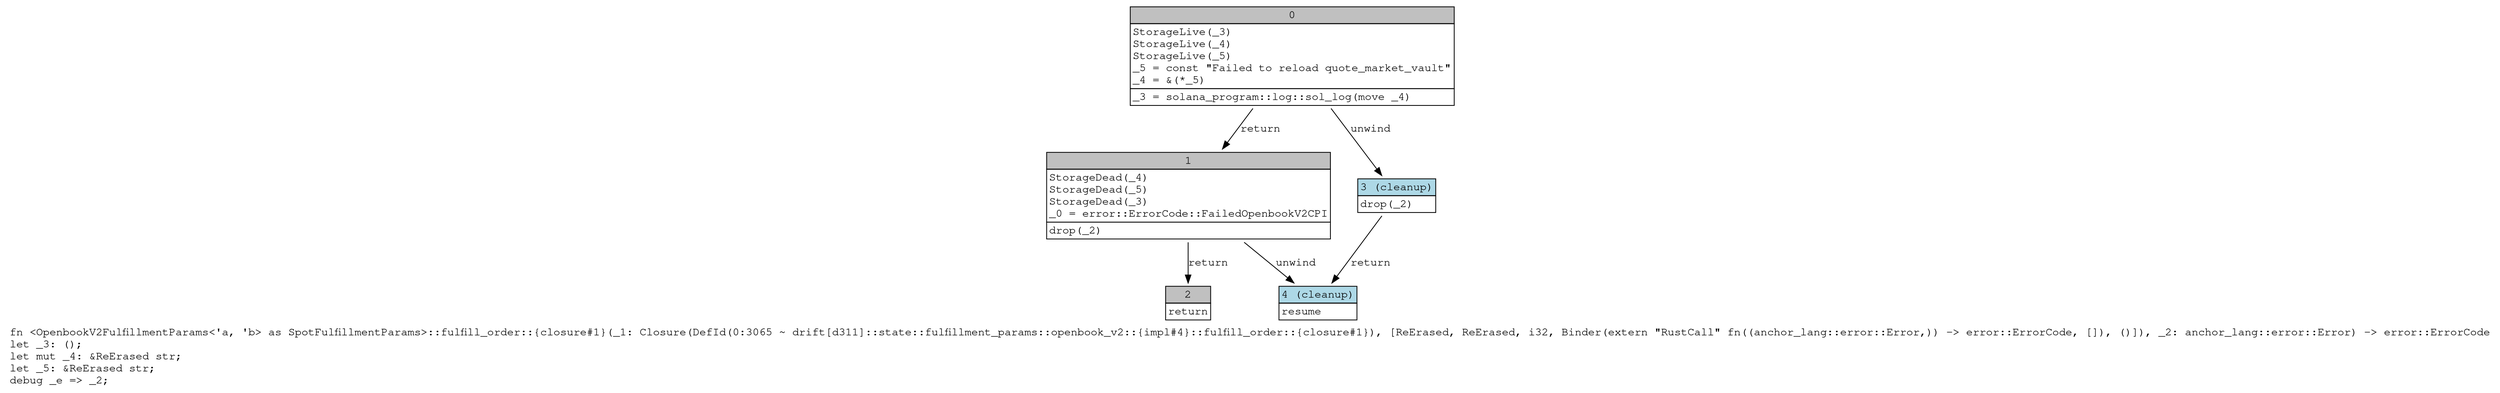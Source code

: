 digraph Mir_0_3065 {
    graph [fontname="Courier, monospace"];
    node [fontname="Courier, monospace"];
    edge [fontname="Courier, monospace"];
    label=<fn &lt;OpenbookV2FulfillmentParams&lt;'a, 'b&gt; as SpotFulfillmentParams&gt;::fulfill_order::{closure#1}(_1: Closure(DefId(0:3065 ~ drift[d311]::state::fulfillment_params::openbook_v2::{impl#4}::fulfill_order::{closure#1}), [ReErased, ReErased, i32, Binder(extern &quot;RustCall&quot; fn((anchor_lang::error::Error,)) -&gt; error::ErrorCode, []), ()]), _2: anchor_lang::error::Error) -&gt; error::ErrorCode<br align="left"/>let _3: ();<br align="left"/>let mut _4: &amp;ReErased str;<br align="left"/>let _5: &amp;ReErased str;<br align="left"/>debug _e =&gt; _2;<br align="left"/>>;
    bb0__0_3065 [shape="none", label=<<table border="0" cellborder="1" cellspacing="0"><tr><td bgcolor="gray" align="center" colspan="1">0</td></tr><tr><td align="left" balign="left">StorageLive(_3)<br/>StorageLive(_4)<br/>StorageLive(_5)<br/>_5 = const &quot;Failed to reload quote_market_vault&quot;<br/>_4 = &amp;(*_5)<br/></td></tr><tr><td align="left">_3 = solana_program::log::sol_log(move _4)</td></tr></table>>];
    bb1__0_3065 [shape="none", label=<<table border="0" cellborder="1" cellspacing="0"><tr><td bgcolor="gray" align="center" colspan="1">1</td></tr><tr><td align="left" balign="left">StorageDead(_4)<br/>StorageDead(_5)<br/>StorageDead(_3)<br/>_0 = error::ErrorCode::FailedOpenbookV2CPI<br/></td></tr><tr><td align="left">drop(_2)</td></tr></table>>];
    bb2__0_3065 [shape="none", label=<<table border="0" cellborder="1" cellspacing="0"><tr><td bgcolor="gray" align="center" colspan="1">2</td></tr><tr><td align="left">return</td></tr></table>>];
    bb3__0_3065 [shape="none", label=<<table border="0" cellborder="1" cellspacing="0"><tr><td bgcolor="lightblue" align="center" colspan="1">3 (cleanup)</td></tr><tr><td align="left">drop(_2)</td></tr></table>>];
    bb4__0_3065 [shape="none", label=<<table border="0" cellborder="1" cellspacing="0"><tr><td bgcolor="lightblue" align="center" colspan="1">4 (cleanup)</td></tr><tr><td align="left">resume</td></tr></table>>];
    bb0__0_3065 -> bb1__0_3065 [label="return"];
    bb0__0_3065 -> bb3__0_3065 [label="unwind"];
    bb1__0_3065 -> bb2__0_3065 [label="return"];
    bb1__0_3065 -> bb4__0_3065 [label="unwind"];
    bb3__0_3065 -> bb4__0_3065 [label="return"];
}
